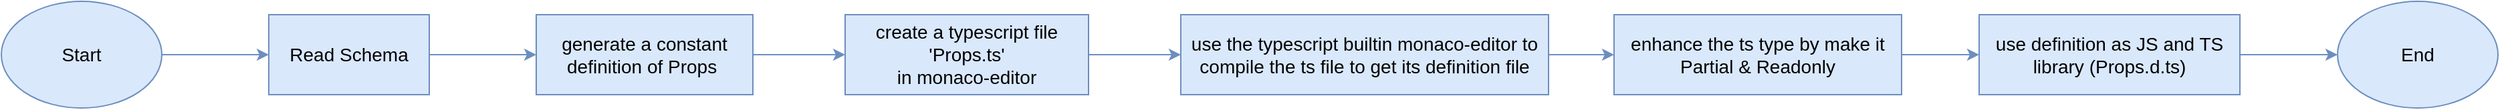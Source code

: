 <mxfile version="22.1.11" type="github">
  <diagram name="第 1 页" id="foYGR9R7QBZYM_IOSINY">
    <mxGraphModel dx="1660" dy="1055" grid="0" gridSize="10" guides="1" tooltips="1" connect="1" arrows="1" fold="1" page="0" pageScale="1" pageWidth="827" pageHeight="1169" math="0" shadow="0">
      <root>
        <mxCell id="0" />
        <mxCell id="1" parent="0" />
        <mxCell id="4FnhvvI2vXlfCGd2GcOM-3" value="" style="edgeStyle=orthogonalEdgeStyle;rounded=0;orthogonalLoop=1;jettySize=auto;html=1;fontSize=14;fillColor=#dae8fc;strokeColor=#6c8ebf;" edge="1" parent="1" source="4FnhvvI2vXlfCGd2GcOM-1" target="4FnhvvI2vXlfCGd2GcOM-2">
          <mxGeometry relative="1" as="geometry" />
        </mxCell>
        <mxCell id="4FnhvvI2vXlfCGd2GcOM-1" value="Start" style="ellipse;whiteSpace=wrap;html=1;fontSize=14;fillColor=#dae8fc;strokeColor=#6c8ebf;" vertex="1" parent="1">
          <mxGeometry x="501" y="289" width="120" height="80" as="geometry" />
        </mxCell>
        <mxCell id="4FnhvvI2vXlfCGd2GcOM-5" value="" style="edgeStyle=orthogonalEdgeStyle;rounded=0;orthogonalLoop=1;jettySize=auto;html=1;fontSize=14;fillColor=#dae8fc;strokeColor=#6c8ebf;" edge="1" parent="1" source="4FnhvvI2vXlfCGd2GcOM-2" target="4FnhvvI2vXlfCGd2GcOM-4">
          <mxGeometry relative="1" as="geometry" />
        </mxCell>
        <mxCell id="4FnhvvI2vXlfCGd2GcOM-2" value="Read Schema" style="whiteSpace=wrap;html=1;fontSize=14;fillColor=#dae8fc;strokeColor=#6c8ebf;" vertex="1" parent="1">
          <mxGeometry x="701" y="299" width="120" height="60" as="geometry" />
        </mxCell>
        <mxCell id="4FnhvvI2vXlfCGd2GcOM-10" style="edgeStyle=orthogonalEdgeStyle;rounded=0;orthogonalLoop=1;jettySize=auto;html=1;fontSize=14;fillColor=#dae8fc;strokeColor=#6c8ebf;" edge="1" parent="1" source="4FnhvvI2vXlfCGd2GcOM-4" target="4FnhvvI2vXlfCGd2GcOM-9">
          <mxGeometry relative="1" as="geometry" />
        </mxCell>
        <mxCell id="4FnhvvI2vXlfCGd2GcOM-4" value="generate a constant definition of Props&amp;nbsp;" style="whiteSpace=wrap;html=1;fontSize=14;fillColor=#dae8fc;strokeColor=#6c8ebf;" vertex="1" parent="1">
          <mxGeometry x="901" y="299" width="162" height="60" as="geometry" />
        </mxCell>
        <mxCell id="4FnhvvI2vXlfCGd2GcOM-13" value="" style="edgeStyle=orthogonalEdgeStyle;rounded=0;orthogonalLoop=1;jettySize=auto;html=1;fontSize=14;fillColor=#dae8fc;strokeColor=#6c8ebf;" edge="1" parent="1" source="4FnhvvI2vXlfCGd2GcOM-6" target="4FnhvvI2vXlfCGd2GcOM-12">
          <mxGeometry relative="1" as="geometry" />
        </mxCell>
        <mxCell id="4FnhvvI2vXlfCGd2GcOM-6" value="use the typescript builtin monaco-editor to compile the ts file to get its definition file" style="whiteSpace=wrap;html=1;fontSize=14;fillColor=#dae8fc;strokeColor=#6c8ebf;" vertex="1" parent="1">
          <mxGeometry x="1383" y="299" width="275" height="60" as="geometry" />
        </mxCell>
        <mxCell id="4FnhvvI2vXlfCGd2GcOM-11" style="edgeStyle=orthogonalEdgeStyle;rounded=0;orthogonalLoop=1;jettySize=auto;html=1;fontSize=14;fillColor=#dae8fc;strokeColor=#6c8ebf;" edge="1" parent="1" source="4FnhvvI2vXlfCGd2GcOM-9" target="4FnhvvI2vXlfCGd2GcOM-6">
          <mxGeometry relative="1" as="geometry" />
        </mxCell>
        <mxCell id="4FnhvvI2vXlfCGd2GcOM-9" value="create a typescript file&lt;br&gt;&#39;Props.ts&#39;&lt;br&gt;in monaco-editor" style="whiteSpace=wrap;html=1;fontSize=14;fillColor=#dae8fc;strokeColor=#6c8ebf;" vertex="1" parent="1">
          <mxGeometry x="1132" y="299" width="182" height="60" as="geometry" />
        </mxCell>
        <mxCell id="4FnhvvI2vXlfCGd2GcOM-15" value="" style="edgeStyle=orthogonalEdgeStyle;rounded=0;orthogonalLoop=1;jettySize=auto;html=1;fontSize=14;fillColor=#dae8fc;strokeColor=#6c8ebf;" edge="1" parent="1" source="4FnhvvI2vXlfCGd2GcOM-12" target="4FnhvvI2vXlfCGd2GcOM-14">
          <mxGeometry relative="1" as="geometry" />
        </mxCell>
        <mxCell id="4FnhvvI2vXlfCGd2GcOM-12" value="enhance the ts type by make it Partial &amp;amp; Readonly" style="whiteSpace=wrap;html=1;fontSize=14;fillColor=#dae8fc;strokeColor=#6c8ebf;" vertex="1" parent="1">
          <mxGeometry x="1707" y="299" width="215" height="60" as="geometry" />
        </mxCell>
        <mxCell id="4FnhvvI2vXlfCGd2GcOM-17" style="edgeStyle=orthogonalEdgeStyle;rounded=0;orthogonalLoop=1;jettySize=auto;html=1;fontSize=14;fillColor=#dae8fc;strokeColor=#6c8ebf;" edge="1" parent="1" source="4FnhvvI2vXlfCGd2GcOM-14" target="4FnhvvI2vXlfCGd2GcOM-16">
          <mxGeometry relative="1" as="geometry" />
        </mxCell>
        <mxCell id="4FnhvvI2vXlfCGd2GcOM-14" value="use definition as JS and TS library (Props.d.ts)" style="whiteSpace=wrap;html=1;fontSize=14;fillColor=#dae8fc;strokeColor=#6c8ebf;" vertex="1" parent="1">
          <mxGeometry x="1980" y="299" width="195" height="60" as="geometry" />
        </mxCell>
        <mxCell id="4FnhvvI2vXlfCGd2GcOM-16" value="End" style="ellipse;whiteSpace=wrap;html=1;fontSize=14;fillColor=#dae8fc;strokeColor=#6c8ebf;" vertex="1" parent="1">
          <mxGeometry x="2248" y="289" width="120" height="80" as="geometry" />
        </mxCell>
      </root>
    </mxGraphModel>
  </diagram>
</mxfile>
